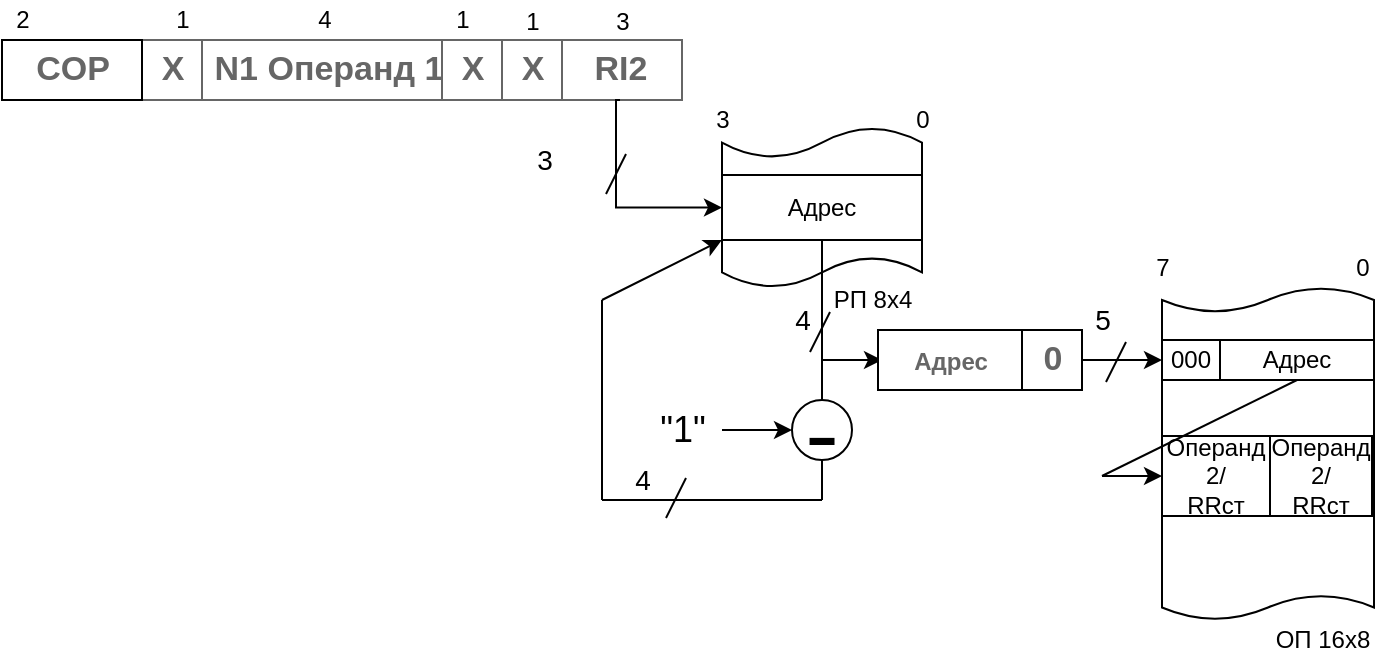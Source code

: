 <mxfile version="18.0.7" type="github">
  <diagram id="pnB5zKAP_kbRSCIIhck1" name="Page-1">
    <mxGraphModel dx="1047" dy="473" grid="0" gridSize="10" guides="1" tooltips="1" connect="1" arrows="1" fold="1" page="0" pageScale="1" pageWidth="827" pageHeight="1169" math="0" shadow="0">
      <root>
        <mxCell id="0" />
        <mxCell id="1" parent="0" />
        <mxCell id="kp3mWkBy8PZXmozN1YnG-5" value="A" style="strokeWidth=1;shadow=0;dashed=0;align=center;html=1;rSize=10;fillColor=#ffffff;strokeColor=#666666;" parent="1" vertex="1">
          <mxGeometry x="100" y="90" width="340" height="30" as="geometry" />
        </mxCell>
        <mxCell id="kp3mWkBy8PZXmozN1YnG-6" value="X" style="strokeColor=inherit;fillColor=inherit;gradientColor=inherit;strokeWidth=1;shadow=0;dashed=0;align=center;html=1;shape=mxgraph.mockup.rrect;rSize=0;fontSize=17;fontColor=#666666;fontStyle=1;resizeHeight=1;" parent="kp3mWkBy8PZXmozN1YnG-5" vertex="1">
          <mxGeometry width="30" height="30" relative="1" as="geometry">
            <mxPoint x="70" as="offset" />
          </mxGeometry>
        </mxCell>
        <mxCell id="kp3mWkBy8PZXmozN1YnG-7" value="N1 Операнд 1" style="strokeColor=inherit;fillColor=inherit;gradientColor=inherit;strokeWidth=1;shadow=0;dashed=0;align=center;html=1;shape=mxgraph.mockup.rrect;rSize=0;fontSize=17;fontColor=#666666;fontStyle=1;resizeHeight=1;" parent="kp3mWkBy8PZXmozN1YnG-5" vertex="1">
          <mxGeometry width="125" height="30" relative="1" as="geometry">
            <mxPoint x="100" as="offset" />
          </mxGeometry>
        </mxCell>
        <mxCell id="kp3mWkBy8PZXmozN1YnG-8" value="RI2" style="strokeColor=inherit;fillColor=inherit;gradientColor=inherit;strokeWidth=1;shadow=0;dashed=0;align=center;html=1;rSize=10;fontSize=17;fontColor=#666666;fontStyle=1;resizeHeight=1;" parent="kp3mWkBy8PZXmozN1YnG-5" vertex="1">
          <mxGeometry x="1" width="62" height="30" relative="1" as="geometry">
            <mxPoint x="-62" as="offset" />
          </mxGeometry>
        </mxCell>
        <mxCell id="kp3mWkBy8PZXmozN1YnG-9" value="&lt;p&gt;COP&lt;/p&gt;" style="strokeWidth=1;shadow=0;dashed=0;align=center;html=1;rSize=10;fontSize=17;fontColor=#666666;fontStyle=1;resizeHeight=1;" parent="kp3mWkBy8PZXmozN1YnG-5" vertex="1">
          <mxGeometry width="70" height="30" relative="1" as="geometry" />
        </mxCell>
        <mxCell id="kp3mWkBy8PZXmozN1YnG-10" value="X" style="strokeColor=inherit;fillColor=inherit;gradientColor=inherit;strokeWidth=1;shadow=0;dashed=0;align=center;html=1;shape=mxgraph.mockup.rrect;rSize=0;fontSize=17;fontColor=#666666;fontStyle=1;resizeHeight=1;" parent="kp3mWkBy8PZXmozN1YnG-5" vertex="1">
          <mxGeometry width="30" height="30" relative="1" as="geometry">
            <mxPoint x="220" as="offset" />
          </mxGeometry>
        </mxCell>
        <mxCell id="wpUXGjZFnWCJ_0Zbe1Af-11" value="X" style="strokeColor=inherit;fillColor=inherit;gradientColor=inherit;strokeWidth=1;shadow=0;dashed=0;align=center;html=1;shape=mxgraph.mockup.rrect;rSize=0;fontSize=17;fontColor=#666666;fontStyle=1;resizeHeight=1;" vertex="1" parent="kp3mWkBy8PZXmozN1YnG-5">
          <mxGeometry width="30" height="30" relative="1" as="geometry">
            <mxPoint x="250" as="offset" />
          </mxGeometry>
        </mxCell>
        <mxCell id="kp3mWkBy8PZXmozN1YnG-12" value="" style="shape=tape;whiteSpace=wrap;html=1;strokeWidth=1;size=0.19" parent="1" vertex="1">
          <mxGeometry x="460" y="133.75" width="100" height="80" as="geometry" />
        </mxCell>
        <mxCell id="kp3mWkBy8PZXmozN1YnG-14" value="Адрес" style="rounded=0;whiteSpace=wrap;html=1;" parent="1" vertex="1">
          <mxGeometry x="460" y="157.5" width="100" height="32.5" as="geometry" />
        </mxCell>
        <mxCell id="kp3mWkBy8PZXmozN1YnG-16" value="" style="edgeStyle=elbowEdgeStyle;elbow=horizontal;endArrow=classic;html=1;rounded=0;entryX=0;entryY=0.5;entryDx=0;entryDy=0;exitX=0.5;exitY=1;exitDx=0;exitDy=0;" parent="1" source="kp3mWkBy8PZXmozN1YnG-8" target="kp3mWkBy8PZXmozN1YnG-14" edge="1">
          <mxGeometry width="50" height="50" relative="1" as="geometry">
            <mxPoint x="382" y="142" as="sourcePoint" />
            <mxPoint x="420" y="230" as="targetPoint" />
            <Array as="points">
              <mxPoint x="407" y="135" />
              <mxPoint x="382" y="190" />
            </Array>
          </mxGeometry>
        </mxCell>
        <mxCell id="kp3mWkBy8PZXmozN1YnG-17" value="3" style="text;html=1;align=center;verticalAlign=middle;resizable=0;points=[];autosize=1;strokeColor=none;fillColor=none;" parent="1" vertex="1">
          <mxGeometry x="450" y="120" width="20" height="20" as="geometry" />
        </mxCell>
        <mxCell id="kp3mWkBy8PZXmozN1YnG-18" value="0" style="text;html=1;align=center;verticalAlign=middle;resizable=0;points=[];autosize=1;strokeColor=none;fillColor=none;" parent="1" vertex="1">
          <mxGeometry x="550" y="120" width="20" height="20" as="geometry" />
        </mxCell>
        <mxCell id="kp3mWkBy8PZXmozN1YnG-19" value="2" style="text;html=1;align=center;verticalAlign=middle;resizable=0;points=[];autosize=1;strokeColor=none;fillColor=none;" parent="1" vertex="1">
          <mxGeometry x="100" y="70" width="20" height="20" as="geometry" />
        </mxCell>
        <mxCell id="kp3mWkBy8PZXmozN1YnG-20" value="1" style="text;html=1;align=center;verticalAlign=middle;resizable=0;points=[];autosize=1;strokeColor=none;fillColor=none;" parent="1" vertex="1">
          <mxGeometry x="180" y="70" width="20" height="20" as="geometry" />
        </mxCell>
        <mxCell id="kp3mWkBy8PZXmozN1YnG-21" value="4" style="text;html=1;align=center;verticalAlign=middle;resizable=0;points=[];autosize=1;strokeColor=none;fillColor=none;" parent="1" vertex="1">
          <mxGeometry x="252" y="71" width="17" height="18" as="geometry" />
        </mxCell>
        <mxCell id="kp3mWkBy8PZXmozN1YnG-22" value="1" style="text;html=1;align=center;verticalAlign=middle;resizable=0;points=[];autosize=1;strokeColor=none;fillColor=none;" parent="1" vertex="1">
          <mxGeometry x="320" y="70" width="20" height="20" as="geometry" />
        </mxCell>
        <mxCell id="kp3mWkBy8PZXmozN1YnG-23" value="3" style="text;html=1;align=center;verticalAlign=middle;resizable=0;points=[];autosize=1;strokeColor=none;fillColor=none;" parent="1" vertex="1">
          <mxGeometry x="400" y="71" width="20" height="20" as="geometry" />
        </mxCell>
        <mxCell id="kp3mWkBy8PZXmozN1YnG-25" value="" style="shape=tape;whiteSpace=wrap;html=1;strokeWidth=1;size=0.075;" parent="1" vertex="1">
          <mxGeometry x="680" y="213.75" width="106" height="166.25" as="geometry" />
        </mxCell>
        <mxCell id="kp3mWkBy8PZXmozN1YnG-26" value="Адрес" style="rounded=0;whiteSpace=wrap;html=1;" parent="1" vertex="1">
          <mxGeometry x="709" y="240" width="77" height="20" as="geometry" />
        </mxCell>
        <mxCell id="kp3mWkBy8PZXmozN1YnG-27" value="Операнд 2/&lt;br&gt;RRст" style="rounded=0;whiteSpace=wrap;html=1;" parent="1" vertex="1">
          <mxGeometry x="680" y="288" width="54" height="40" as="geometry" />
        </mxCell>
        <mxCell id="kp3mWkBy8PZXmozN1YnG-28" value="" style="edgeStyle=elbowEdgeStyle;elbow=horizontal;endArrow=classic;html=1;rounded=0;exitX=0.5;exitY=1;exitDx=0;exitDy=0;" parent="1" source="kp3mWkBy8PZXmozN1YnG-14" edge="1">
          <mxGeometry width="50" height="50" relative="1" as="geometry">
            <mxPoint x="510" y="210" as="sourcePoint" />
            <mxPoint x="540" y="250" as="targetPoint" />
            <Array as="points">
              <mxPoint x="510" y="258" />
            </Array>
          </mxGeometry>
        </mxCell>
        <mxCell id="kp3mWkBy8PZXmozN1YnG-29" value="РП 8x4" style="text;html=1;align=center;verticalAlign=middle;resizable=0;points=[];autosize=1;strokeColor=none;fillColor=none;" parent="1" vertex="1">
          <mxGeometry x="510" y="210" width="50" height="20" as="geometry" />
        </mxCell>
        <mxCell id="kp3mWkBy8PZXmozN1YnG-31" value="0" style="text;html=1;align=center;verticalAlign=middle;resizable=0;points=[];autosize=1;strokeColor=none;fillColor=none;" parent="1" vertex="1">
          <mxGeometry x="770" y="193.75" width="20" height="20" as="geometry" />
        </mxCell>
        <mxCell id="kp3mWkBy8PZXmozN1YnG-32" value="7" style="text;html=1;align=center;verticalAlign=middle;resizable=0;points=[];autosize=1;strokeColor=none;fillColor=none;" parent="1" vertex="1">
          <mxGeometry x="670" y="193.75" width="20" height="20" as="geometry" />
        </mxCell>
        <mxCell id="kp3mWkBy8PZXmozN1YnG-34" value="ОП 16x8" style="text;html=1;align=center;verticalAlign=middle;resizable=0;points=[];autosize=1;strokeColor=none;fillColor=none;" parent="1" vertex="1">
          <mxGeometry x="730" y="380" width="60" height="20" as="geometry" />
        </mxCell>
        <mxCell id="kp3mWkBy8PZXmozN1YnG-35" value="&lt;font style=&quot;font-size: 48px;&quot; face=&quot;Verdana&quot;&gt;-&lt;/font&gt;" style="ellipse;whiteSpace=wrap;html=1;aspect=fixed;" parent="1" vertex="1">
          <mxGeometry x="495" y="270" width="30" height="30" as="geometry" />
        </mxCell>
        <mxCell id="kp3mWkBy8PZXmozN1YnG-36" value="" style="endArrow=none;html=1;rounded=0;fontFamily=Verdana;fontSize=48;exitX=0.5;exitY=0;exitDx=0;exitDy=0;" parent="1" source="kp3mWkBy8PZXmozN1YnG-35" edge="1">
          <mxGeometry width="50" height="50" relative="1" as="geometry">
            <mxPoint x="440" y="330" as="sourcePoint" />
            <mxPoint x="510" y="250" as="targetPoint" />
          </mxGeometry>
        </mxCell>
        <mxCell id="kp3mWkBy8PZXmozN1YnG-37" value="" style="endArrow=none;html=1;rounded=0;fontFamily=Verdana;fontSize=48;entryX=0.5;entryY=1;entryDx=0;entryDy=0;" parent="1" target="kp3mWkBy8PZXmozN1YnG-35" edge="1">
          <mxGeometry width="50" height="50" relative="1" as="geometry">
            <mxPoint x="510" y="320" as="sourcePoint" />
            <mxPoint x="490" y="280" as="targetPoint" />
          </mxGeometry>
        </mxCell>
        <mxCell id="kp3mWkBy8PZXmozN1YnG-39" value="&lt;font style=&quot;font-size: 18px;&quot;&gt;&quot;1&quot;&lt;/font&gt;" style="text;html=1;align=center;verticalAlign=middle;resizable=0;points=[];autosize=1;strokeColor=none;fillColor=none;fontSize=14;fontFamily=Helvetica;" parent="1" vertex="1">
          <mxGeometry x="420" y="275" width="40" height="20" as="geometry" />
        </mxCell>
        <mxCell id="kp3mWkBy8PZXmozN1YnG-40" value="" style="endArrow=classic;html=1;rounded=0;fontFamily=Helvetica;fontSize=18;entryX=0;entryY=0.5;entryDx=0;entryDy=0;" parent="1" target="kp3mWkBy8PZXmozN1YnG-35" edge="1">
          <mxGeometry width="50" height="50" relative="1" as="geometry">
            <mxPoint x="460" y="285" as="sourcePoint" />
            <mxPoint x="490" y="280" as="targetPoint" />
          </mxGeometry>
        </mxCell>
        <mxCell id="kp3mWkBy8PZXmozN1YnG-41" value="" style="endArrow=none;html=1;rounded=0;fontFamily=Helvetica;fontSize=18;" parent="1" edge="1">
          <mxGeometry width="50" height="50" relative="1" as="geometry">
            <mxPoint x="400" y="320" as="sourcePoint" />
            <mxPoint x="510" y="320" as="targetPoint" />
          </mxGeometry>
        </mxCell>
        <mxCell id="kp3mWkBy8PZXmozN1YnG-42" value="" style="endArrow=none;html=1;rounded=0;fontFamily=Helvetica;fontSize=18;" parent="1" edge="1">
          <mxGeometry width="50" height="50" relative="1" as="geometry">
            <mxPoint x="400" y="320" as="sourcePoint" />
            <mxPoint x="400" y="220" as="targetPoint" />
          </mxGeometry>
        </mxCell>
        <mxCell id="kp3mWkBy8PZXmozN1YnG-43" value="" style="endArrow=classic;html=1;rounded=0;fontFamily=Helvetica;fontSize=18;entryX=0;entryY=1;entryDx=0;entryDy=0;" parent="1" target="kp3mWkBy8PZXmozN1YnG-14" edge="1">
          <mxGeometry width="50" height="50" relative="1" as="geometry">
            <mxPoint x="400" y="220" as="sourcePoint" />
            <mxPoint x="490" y="280" as="targetPoint" />
          </mxGeometry>
        </mxCell>
        <mxCell id="kp3mWkBy8PZXmozN1YnG-47" value="" style="endArrow=none;html=1;rounded=0;fontFamily=Helvetica;fontSize=14;entryX=0.5;entryY=1;entryDx=0;entryDy=0;" parent="1" target="kp3mWkBy8PZXmozN1YnG-26" edge="1">
          <mxGeometry width="50" height="50" relative="1" as="geometry">
            <mxPoint x="650" y="308" as="sourcePoint" />
            <mxPoint x="490" y="280" as="targetPoint" />
          </mxGeometry>
        </mxCell>
        <mxCell id="kp3mWkBy8PZXmozN1YnG-48" value="" style="endArrow=classic;html=1;rounded=0;fontFamily=Helvetica;fontSize=14;entryX=0;entryY=0.5;entryDx=0;entryDy=0;" parent="1" target="kp3mWkBy8PZXmozN1YnG-27" edge="1">
          <mxGeometry width="50" height="50" relative="1" as="geometry">
            <mxPoint x="650" y="308" as="sourcePoint" />
            <mxPoint x="490" y="280" as="targetPoint" />
          </mxGeometry>
        </mxCell>
        <mxCell id="kp3mWkBy8PZXmozN1YnG-50" value="" style="endArrow=none;html=1;rounded=0;fontFamily=Helvetica;fontSize=18;" parent="1" edge="1">
          <mxGeometry width="50" height="50" relative="1" as="geometry">
            <mxPoint x="402" y="167" as="sourcePoint" />
            <mxPoint x="412" y="147" as="targetPoint" />
          </mxGeometry>
        </mxCell>
        <mxCell id="kp3mWkBy8PZXmozN1YnG-51" value="3" style="text;html=1;align=center;verticalAlign=middle;resizable=0;points=[];autosize=1;strokeColor=none;fillColor=none;fontSize=14;fontFamily=Helvetica;" parent="1" vertex="1">
          <mxGeometry x="361" y="140" width="20" height="20" as="geometry" />
        </mxCell>
        <mxCell id="kp3mWkBy8PZXmozN1YnG-53" value="" style="endArrow=none;html=1;rounded=0;fontFamily=Helvetica;fontSize=18;" parent="1" edge="1">
          <mxGeometry width="50" height="50" relative="1" as="geometry">
            <mxPoint x="432" y="329" as="sourcePoint" />
            <mxPoint x="442" y="309" as="targetPoint" />
          </mxGeometry>
        </mxCell>
        <mxCell id="kp3mWkBy8PZXmozN1YnG-54" value="4" style="text;html=1;align=center;verticalAlign=middle;resizable=0;points=[];autosize=1;strokeColor=none;fillColor=none;fontSize=14;fontFamily=Helvetica;" parent="1" vertex="1">
          <mxGeometry x="410" y="300" width="20" height="20" as="geometry" />
        </mxCell>
        <mxCell id="kp3mWkBy8PZXmozN1YnG-55" value="" style="endArrow=none;html=1;rounded=0;fontFamily=Helvetica;fontSize=18;" parent="1" edge="1">
          <mxGeometry width="50" height="50" relative="1" as="geometry">
            <mxPoint x="504" y="246" as="sourcePoint" />
            <mxPoint x="514" y="226" as="targetPoint" />
          </mxGeometry>
        </mxCell>
        <mxCell id="kp3mWkBy8PZXmozN1YnG-56" value="4" style="text;html=1;align=center;verticalAlign=middle;resizable=0;points=[];autosize=1;strokeColor=none;fillColor=none;fontSize=14;fontFamily=Helvetica;" parent="1" vertex="1">
          <mxGeometry x="490" y="220" width="20" height="20" as="geometry" />
        </mxCell>
        <mxCell id="kp3mWkBy8PZXmozN1YnG-57" value="" style="strokeWidth=1;shadow=0;dashed=0;align=center;html=1;rSize=10;fillColor=#ffffff;strokeColor=#666666;" parent="1" vertex="1">
          <mxGeometry x="540" y="235" width="100" height="30" as="geometry" />
        </mxCell>
        <mxCell id="kp3mWkBy8PZXmozN1YnG-61" value="&lt;p&gt;0&lt;/p&gt;" style="strokeWidth=1;shadow=0;dashed=0;align=center;html=1;rSize=10;fontSize=17;fontColor=#666666;fontStyle=1;resizeHeight=1;" parent="kp3mWkBy8PZXmozN1YnG-57" vertex="1">
          <mxGeometry width="30" height="30" relative="1" as="geometry">
            <mxPoint x="70" as="offset" />
          </mxGeometry>
        </mxCell>
        <mxCell id="wpUXGjZFnWCJ_0Zbe1Af-1" value="&lt;p&gt;&lt;font style=&quot;font-size: 12px;&quot;&gt;Адрес&lt;/font&gt;&lt;/p&gt;" style="strokeWidth=1;shadow=0;dashed=0;align=center;html=1;rSize=10;fontSize=17;fontColor=#666666;fontStyle=1;resizeHeight=1;" vertex="1" parent="kp3mWkBy8PZXmozN1YnG-57">
          <mxGeometry width="72" height="30" relative="1" as="geometry">
            <mxPoint x="-2" as="offset" />
          </mxGeometry>
        </mxCell>
        <mxCell id="kp3mWkBy8PZXmozN1YnG-65" value="" style="endArrow=classic;html=1;rounded=0;fontFamily=Helvetica;fontSize=14;exitX=1;exitY=0.5;exitDx=0;exitDy=0;" parent="1" source="kp3mWkBy8PZXmozN1YnG-57" edge="1">
          <mxGeometry width="50" height="50" relative="1" as="geometry">
            <mxPoint x="440" y="290" as="sourcePoint" />
            <mxPoint x="680" y="250" as="targetPoint" />
          </mxGeometry>
        </mxCell>
        <mxCell id="kp3mWkBy8PZXmozN1YnG-66" value="" style="endArrow=none;html=1;rounded=0;fontFamily=Helvetica;fontSize=18;" parent="1" edge="1">
          <mxGeometry width="50" height="50" relative="1" as="geometry">
            <mxPoint x="652" y="261" as="sourcePoint" />
            <mxPoint x="662" y="241" as="targetPoint" />
          </mxGeometry>
        </mxCell>
        <mxCell id="kp3mWkBy8PZXmozN1YnG-67" value="&lt;font style=&quot;font-size: 14px;&quot;&gt;5&lt;/font&gt;" style="text;html=1;align=center;verticalAlign=middle;resizable=0;points=[];autosize=1;strokeColor=none;fillColor=none;fontSize=18;fontFamily=Helvetica;" parent="1" vertex="1">
          <mxGeometry x="640" y="213.75" width="20" height="30" as="geometry" />
        </mxCell>
        <mxCell id="wpUXGjZFnWCJ_0Zbe1Af-2" value="000" style="rounded=0;whiteSpace=wrap;html=1;" vertex="1" parent="1">
          <mxGeometry x="680" y="240" width="29" height="20" as="geometry" />
        </mxCell>
        <mxCell id="wpUXGjZFnWCJ_0Zbe1Af-7" value="Операнд 2/&lt;br&gt;RRст" style="rounded=0;whiteSpace=wrap;html=1;" vertex="1" parent="1">
          <mxGeometry x="734" y="288" width="51" height="40" as="geometry" />
        </mxCell>
        <mxCell id="wpUXGjZFnWCJ_0Zbe1Af-12" value="1" style="text;html=1;align=center;verticalAlign=middle;resizable=0;points=[];autosize=1;strokeColor=none;fillColor=none;" vertex="1" parent="1">
          <mxGeometry x="355" y="71" width="20" height="20" as="geometry" />
        </mxCell>
      </root>
    </mxGraphModel>
  </diagram>
</mxfile>
